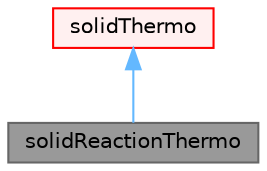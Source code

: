 digraph "solidReactionThermo"
{
 // LATEX_PDF_SIZE
  bgcolor="transparent";
  edge [fontname=Helvetica,fontsize=10,labelfontname=Helvetica,labelfontsize=10];
  node [fontname=Helvetica,fontsize=10,shape=box,height=0.2,width=0.4];
  Node1 [id="Node000001",label="solidReactionThermo",height=0.2,width=0.4,color="gray40", fillcolor="grey60", style="filled", fontcolor="black",tooltip="Foam::solidReactionThermo."];
  Node2 -> Node1 [id="edge1_Node000001_Node000002",dir="back",color="steelblue1",style="solid",tooltip=" "];
  Node2 [id="Node000002",label="solidThermo",height=0.2,width=0.4,color="red", fillcolor="#FFF0F0", style="filled",URL="$classFoam_1_1solidThermo.html",tooltip="Fundamental solid thermodynamic properties."];
}
